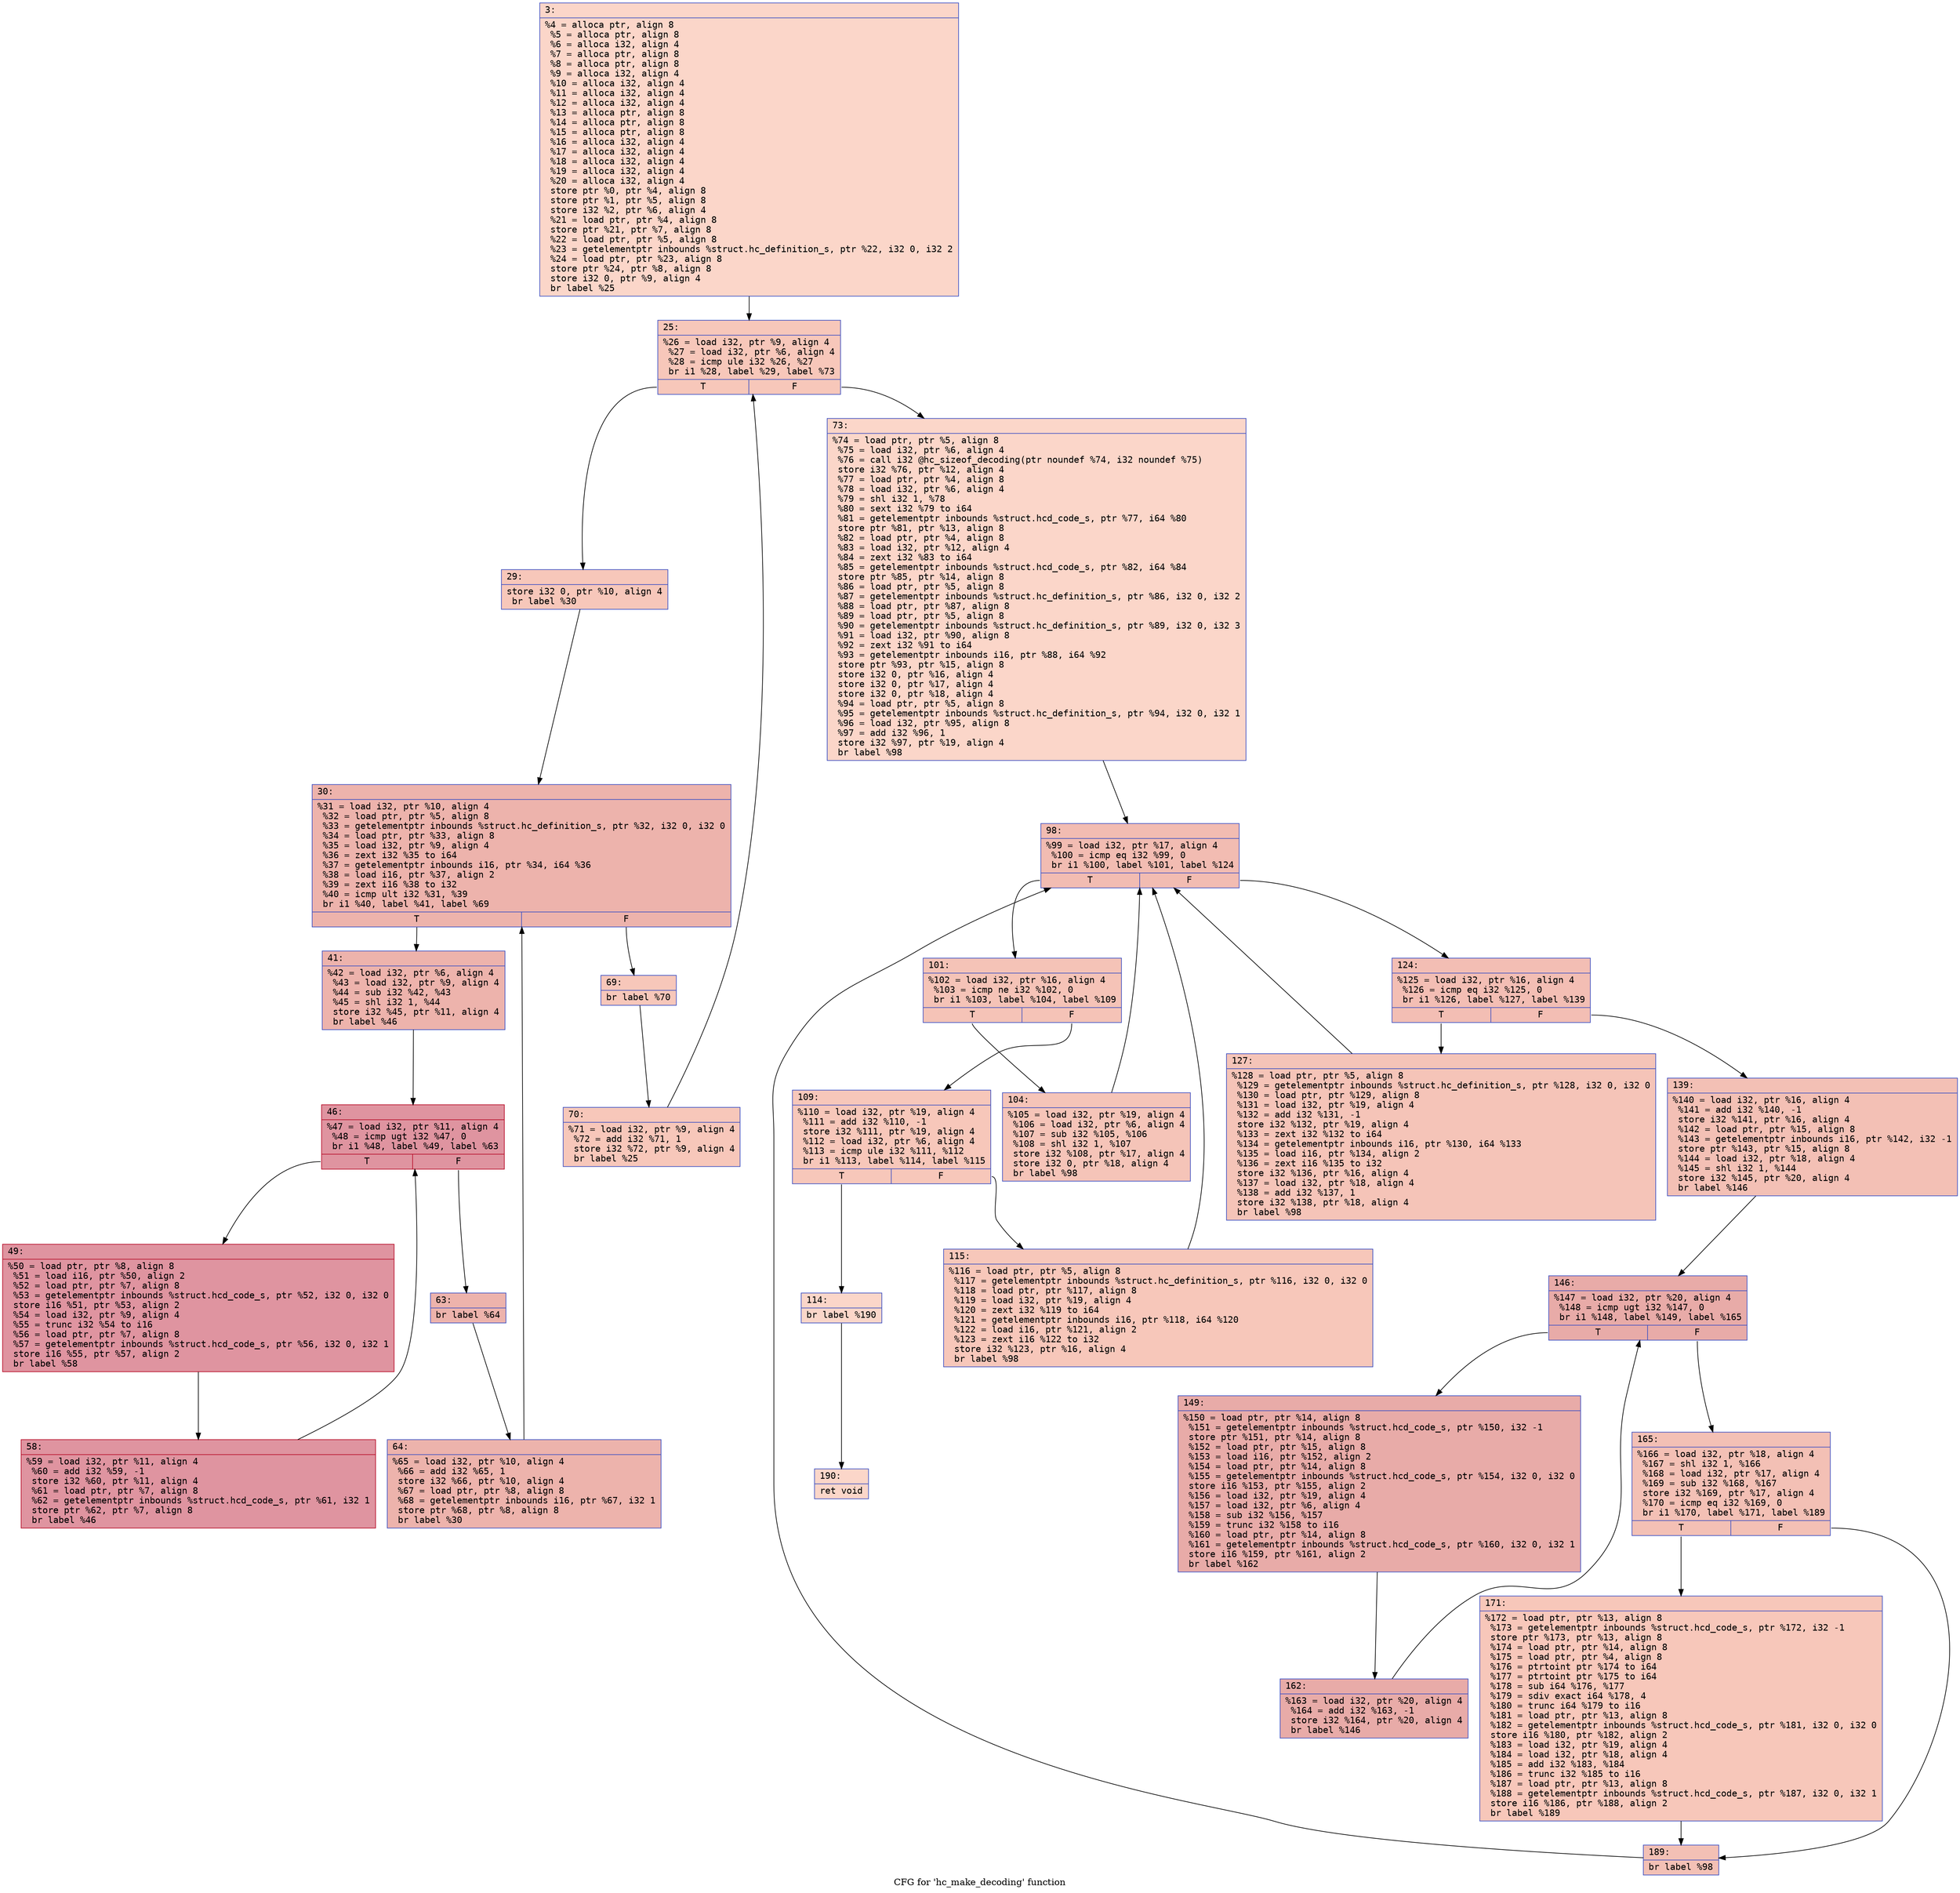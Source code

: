 digraph "CFG for 'hc_make_decoding' function" {
	label="CFG for 'hc_make_decoding' function";

	Node0x600000198fa0 [shape=record,color="#3d50c3ff", style=filled, fillcolor="#f6a38570" fontname="Courier",label="{3:\l|  %4 = alloca ptr, align 8\l  %5 = alloca ptr, align 8\l  %6 = alloca i32, align 4\l  %7 = alloca ptr, align 8\l  %8 = alloca ptr, align 8\l  %9 = alloca i32, align 4\l  %10 = alloca i32, align 4\l  %11 = alloca i32, align 4\l  %12 = alloca i32, align 4\l  %13 = alloca ptr, align 8\l  %14 = alloca ptr, align 8\l  %15 = alloca ptr, align 8\l  %16 = alloca i32, align 4\l  %17 = alloca i32, align 4\l  %18 = alloca i32, align 4\l  %19 = alloca i32, align 4\l  %20 = alloca i32, align 4\l  store ptr %0, ptr %4, align 8\l  store ptr %1, ptr %5, align 8\l  store i32 %2, ptr %6, align 4\l  %21 = load ptr, ptr %4, align 8\l  store ptr %21, ptr %7, align 8\l  %22 = load ptr, ptr %5, align 8\l  %23 = getelementptr inbounds %struct.hc_definition_s, ptr %22, i32 0, i32 2\l  %24 = load ptr, ptr %23, align 8\l  store ptr %24, ptr %8, align 8\l  store i32 0, ptr %9, align 4\l  br label %25\l}"];
	Node0x600000198fa0 -> Node0x600000198ff0[tooltip="3 -> 25\nProbability 100.00%" ];
	Node0x600000198ff0 [shape=record,color="#3d50c3ff", style=filled, fillcolor="#ec7f6370" fontname="Courier",label="{25:\l|  %26 = load i32, ptr %9, align 4\l  %27 = load i32, ptr %6, align 4\l  %28 = icmp ule i32 %26, %27\l  br i1 %28, label %29, label %73\l|{<s0>T|<s1>F}}"];
	Node0x600000198ff0:s0 -> Node0x600000199040[tooltip="25 -> 29\nProbability 96.88%" ];
	Node0x600000198ff0:s1 -> Node0x600000199360[tooltip="25 -> 73\nProbability 3.12%" ];
	Node0x600000199040 [shape=record,color="#3d50c3ff", style=filled, fillcolor="#ec7f6370" fontname="Courier",label="{29:\l|  store i32 0, ptr %10, align 4\l  br label %30\l}"];
	Node0x600000199040 -> Node0x600000199090[tooltip="29 -> 30\nProbability 100.00%" ];
	Node0x600000199090 [shape=record,color="#3d50c3ff", style=filled, fillcolor="#d6524470" fontname="Courier",label="{30:\l|  %31 = load i32, ptr %10, align 4\l  %32 = load ptr, ptr %5, align 8\l  %33 = getelementptr inbounds %struct.hc_definition_s, ptr %32, i32 0, i32 0\l  %34 = load ptr, ptr %33, align 8\l  %35 = load i32, ptr %9, align 4\l  %36 = zext i32 %35 to i64\l  %37 = getelementptr inbounds i16, ptr %34, i64 %36\l  %38 = load i16, ptr %37, align 2\l  %39 = zext i16 %38 to i32\l  %40 = icmp ult i32 %31, %39\l  br i1 %40, label %41, label %69\l|{<s0>T|<s1>F}}"];
	Node0x600000199090:s0 -> Node0x6000001990e0[tooltip="30 -> 41\nProbability 96.88%" ];
	Node0x600000199090:s1 -> Node0x6000001992c0[tooltip="30 -> 69\nProbability 3.12%" ];
	Node0x6000001990e0 [shape=record,color="#3d50c3ff", style=filled, fillcolor="#d6524470" fontname="Courier",label="{41:\l|  %42 = load i32, ptr %6, align 4\l  %43 = load i32, ptr %9, align 4\l  %44 = sub i32 %42, %43\l  %45 = shl i32 1, %44\l  store i32 %45, ptr %11, align 4\l  br label %46\l}"];
	Node0x6000001990e0 -> Node0x600000199130[tooltip="41 -> 46\nProbability 100.00%" ];
	Node0x600000199130 [shape=record,color="#b70d28ff", style=filled, fillcolor="#b70d2870" fontname="Courier",label="{46:\l|  %47 = load i32, ptr %11, align 4\l  %48 = icmp ugt i32 %47, 0\l  br i1 %48, label %49, label %63\l|{<s0>T|<s1>F}}"];
	Node0x600000199130:s0 -> Node0x600000199180[tooltip="46 -> 49\nProbability 96.88%" ];
	Node0x600000199130:s1 -> Node0x600000199220[tooltip="46 -> 63\nProbability 3.12%" ];
	Node0x600000199180 [shape=record,color="#b70d28ff", style=filled, fillcolor="#b70d2870" fontname="Courier",label="{49:\l|  %50 = load ptr, ptr %8, align 8\l  %51 = load i16, ptr %50, align 2\l  %52 = load ptr, ptr %7, align 8\l  %53 = getelementptr inbounds %struct.hcd_code_s, ptr %52, i32 0, i32 0\l  store i16 %51, ptr %53, align 2\l  %54 = load i32, ptr %9, align 4\l  %55 = trunc i32 %54 to i16\l  %56 = load ptr, ptr %7, align 8\l  %57 = getelementptr inbounds %struct.hcd_code_s, ptr %56, i32 0, i32 1\l  store i16 %55, ptr %57, align 2\l  br label %58\l}"];
	Node0x600000199180 -> Node0x6000001991d0[tooltip="49 -> 58\nProbability 100.00%" ];
	Node0x6000001991d0 [shape=record,color="#b70d28ff", style=filled, fillcolor="#b70d2870" fontname="Courier",label="{58:\l|  %59 = load i32, ptr %11, align 4\l  %60 = add i32 %59, -1\l  store i32 %60, ptr %11, align 4\l  %61 = load ptr, ptr %7, align 8\l  %62 = getelementptr inbounds %struct.hcd_code_s, ptr %61, i32 1\l  store ptr %62, ptr %7, align 8\l  br label %46\l}"];
	Node0x6000001991d0 -> Node0x600000199130[tooltip="58 -> 46\nProbability 100.00%" ];
	Node0x600000199220 [shape=record,color="#3d50c3ff", style=filled, fillcolor="#d6524470" fontname="Courier",label="{63:\l|  br label %64\l}"];
	Node0x600000199220 -> Node0x600000199270[tooltip="63 -> 64\nProbability 100.00%" ];
	Node0x600000199270 [shape=record,color="#3d50c3ff", style=filled, fillcolor="#d6524470" fontname="Courier",label="{64:\l|  %65 = load i32, ptr %10, align 4\l  %66 = add i32 %65, 1\l  store i32 %66, ptr %10, align 4\l  %67 = load ptr, ptr %8, align 8\l  %68 = getelementptr inbounds i16, ptr %67, i32 1\l  store ptr %68, ptr %8, align 8\l  br label %30\l}"];
	Node0x600000199270 -> Node0x600000199090[tooltip="64 -> 30\nProbability 100.00%" ];
	Node0x6000001992c0 [shape=record,color="#3d50c3ff", style=filled, fillcolor="#ec7f6370" fontname="Courier",label="{69:\l|  br label %70\l}"];
	Node0x6000001992c0 -> Node0x600000199310[tooltip="69 -> 70\nProbability 100.00%" ];
	Node0x600000199310 [shape=record,color="#3d50c3ff", style=filled, fillcolor="#ec7f6370" fontname="Courier",label="{70:\l|  %71 = load i32, ptr %9, align 4\l  %72 = add i32 %71, 1\l  store i32 %72, ptr %9, align 4\l  br label %25\l}"];
	Node0x600000199310 -> Node0x600000198ff0[tooltip="70 -> 25\nProbability 100.00%" ];
	Node0x600000199360 [shape=record,color="#3d50c3ff", style=filled, fillcolor="#f6a38570" fontname="Courier",label="{73:\l|  %74 = load ptr, ptr %5, align 8\l  %75 = load i32, ptr %6, align 4\l  %76 = call i32 @hc_sizeof_decoding(ptr noundef %74, i32 noundef %75)\l  store i32 %76, ptr %12, align 4\l  %77 = load ptr, ptr %4, align 8\l  %78 = load i32, ptr %6, align 4\l  %79 = shl i32 1, %78\l  %80 = sext i32 %79 to i64\l  %81 = getelementptr inbounds %struct.hcd_code_s, ptr %77, i64 %80\l  store ptr %81, ptr %13, align 8\l  %82 = load ptr, ptr %4, align 8\l  %83 = load i32, ptr %12, align 4\l  %84 = zext i32 %83 to i64\l  %85 = getelementptr inbounds %struct.hcd_code_s, ptr %82, i64 %84\l  store ptr %85, ptr %14, align 8\l  %86 = load ptr, ptr %5, align 8\l  %87 = getelementptr inbounds %struct.hc_definition_s, ptr %86, i32 0, i32 2\l  %88 = load ptr, ptr %87, align 8\l  %89 = load ptr, ptr %5, align 8\l  %90 = getelementptr inbounds %struct.hc_definition_s, ptr %89, i32 0, i32 3\l  %91 = load i32, ptr %90, align 8\l  %92 = zext i32 %91 to i64\l  %93 = getelementptr inbounds i16, ptr %88, i64 %92\l  store ptr %93, ptr %15, align 8\l  store i32 0, ptr %16, align 4\l  store i32 0, ptr %17, align 4\l  store i32 0, ptr %18, align 4\l  %94 = load ptr, ptr %5, align 8\l  %95 = getelementptr inbounds %struct.hc_definition_s, ptr %94, i32 0, i32 1\l  %96 = load i32, ptr %95, align 8\l  %97 = add i32 %96, 1\l  store i32 %97, ptr %19, align 4\l  br label %98\l}"];
	Node0x600000199360 -> Node0x6000001993b0[tooltip="73 -> 98\nProbability 100.00%" ];
	Node0x6000001993b0 [shape=record,color="#3d50c3ff", style=filled, fillcolor="#e1675170" fontname="Courier",label="{98:\l|  %99 = load i32, ptr %17, align 4\l  %100 = icmp eq i32 %99, 0\l  br i1 %100, label %101, label %124\l|{<s0>T|<s1>F}}"];
	Node0x6000001993b0:s0 -> Node0x600000199400[tooltip="98 -> 101\nProbability 37.50%" ];
	Node0x6000001993b0:s1 -> Node0x600000199590[tooltip="98 -> 124\nProbability 62.50%" ];
	Node0x600000199400 [shape=record,color="#3d50c3ff", style=filled, fillcolor="#e8765c70" fontname="Courier",label="{101:\l|  %102 = load i32, ptr %16, align 4\l  %103 = icmp ne i32 %102, 0\l  br i1 %103, label %104, label %109\l|{<s0>T|<s1>F}}"];
	Node0x600000199400:s0 -> Node0x600000199450[tooltip="101 -> 104\nProbability 62.50%" ];
	Node0x600000199400:s1 -> Node0x6000001994a0[tooltip="101 -> 109\nProbability 37.50%" ];
	Node0x600000199450 [shape=record,color="#3d50c3ff", style=filled, fillcolor="#e97a5f70" fontname="Courier",label="{104:\l|  %105 = load i32, ptr %19, align 4\l  %106 = load i32, ptr %6, align 4\l  %107 = sub i32 %105, %106\l  %108 = shl i32 1, %107\l  store i32 %108, ptr %17, align 4\l  store i32 0, ptr %18, align 4\l  br label %98\l}"];
	Node0x600000199450 -> Node0x6000001993b0[tooltip="104 -> 98\nProbability 100.00%" ];
	Node0x6000001994a0 [shape=record,color="#3d50c3ff", style=filled, fillcolor="#ec7f6370" fontname="Courier",label="{109:\l|  %110 = load i32, ptr %19, align 4\l  %111 = add i32 %110, -1\l  store i32 %111, ptr %19, align 4\l  %112 = load i32, ptr %6, align 4\l  %113 = icmp ule i32 %111, %112\l  br i1 %113, label %114, label %115\l|{<s0>T|<s1>F}}"];
	Node0x6000001994a0:s0 -> Node0x6000001994f0[tooltip="109 -> 114\nProbability 3.12%" ];
	Node0x6000001994a0:s1 -> Node0x600000199540[tooltip="109 -> 115\nProbability 96.88%" ];
	Node0x6000001994f0 [shape=record,color="#3d50c3ff", style=filled, fillcolor="#f6a38570" fontname="Courier",label="{114:\l|  br label %190\l}"];
	Node0x6000001994f0 -> Node0x600000199860[tooltip="114 -> 190\nProbability 100.00%" ];
	Node0x600000199540 [shape=record,color="#3d50c3ff", style=filled, fillcolor="#ec7f6370" fontname="Courier",label="{115:\l|  %116 = load ptr, ptr %5, align 8\l  %117 = getelementptr inbounds %struct.hc_definition_s, ptr %116, i32 0, i32 0\l  %118 = load ptr, ptr %117, align 8\l  %119 = load i32, ptr %19, align 4\l  %120 = zext i32 %119 to i64\l  %121 = getelementptr inbounds i16, ptr %118, i64 %120\l  %122 = load i16, ptr %121, align 2\l  %123 = zext i16 %122 to i32\l  store i32 %123, ptr %16, align 4\l  br label %98\l}"];
	Node0x600000199540 -> Node0x6000001993b0[tooltip="115 -> 98\nProbability 100.00%" ];
	Node0x600000199590 [shape=record,color="#3d50c3ff", style=filled, fillcolor="#e36c5570" fontname="Courier",label="{124:\l|  %125 = load i32, ptr %16, align 4\l  %126 = icmp eq i32 %125, 0\l  br i1 %126, label %127, label %139\l|{<s0>T|<s1>F}}"];
	Node0x600000199590:s0 -> Node0x6000001995e0[tooltip="124 -> 127\nProbability 37.50%" ];
	Node0x600000199590:s1 -> Node0x600000199630[tooltip="124 -> 139\nProbability 62.50%" ];
	Node0x6000001995e0 [shape=record,color="#3d50c3ff", style=filled, fillcolor="#e97a5f70" fontname="Courier",label="{127:\l|  %128 = load ptr, ptr %5, align 8\l  %129 = getelementptr inbounds %struct.hc_definition_s, ptr %128, i32 0, i32 0\l  %130 = load ptr, ptr %129, align 8\l  %131 = load i32, ptr %19, align 4\l  %132 = add i32 %131, -1\l  store i32 %132, ptr %19, align 4\l  %133 = zext i32 %132 to i64\l  %134 = getelementptr inbounds i16, ptr %130, i64 %133\l  %135 = load i16, ptr %134, align 2\l  %136 = zext i16 %135 to i32\l  store i32 %136, ptr %16, align 4\l  %137 = load i32, ptr %18, align 4\l  %138 = add i32 %137, 1\l  store i32 %138, ptr %18, align 4\l  br label %98\l}"];
	Node0x6000001995e0 -> Node0x6000001993b0[tooltip="127 -> 98\nProbability 100.00%" ];
	Node0x600000199630 [shape=record,color="#3d50c3ff", style=filled, fillcolor="#e5705870" fontname="Courier",label="{139:\l|  %140 = load i32, ptr %16, align 4\l  %141 = add i32 %140, -1\l  store i32 %141, ptr %16, align 4\l  %142 = load ptr, ptr %15, align 8\l  %143 = getelementptr inbounds i16, ptr %142, i32 -1\l  store ptr %143, ptr %15, align 8\l  %144 = load i32, ptr %18, align 4\l  %145 = shl i32 1, %144\l  store i32 %145, ptr %20, align 4\l  br label %146\l}"];
	Node0x600000199630 -> Node0x600000199680[tooltip="139 -> 146\nProbability 100.00%" ];
	Node0x600000199680 [shape=record,color="#3d50c3ff", style=filled, fillcolor="#cc403a70" fontname="Courier",label="{146:\l|  %147 = load i32, ptr %20, align 4\l  %148 = icmp ugt i32 %147, 0\l  br i1 %148, label %149, label %165\l|{<s0>T|<s1>F}}"];
	Node0x600000199680:s0 -> Node0x6000001996d0[tooltip="146 -> 149\nProbability 96.88%" ];
	Node0x600000199680:s1 -> Node0x600000199770[tooltip="146 -> 165\nProbability 3.12%" ];
	Node0x6000001996d0 [shape=record,color="#3d50c3ff", style=filled, fillcolor="#cc403a70" fontname="Courier",label="{149:\l|  %150 = load ptr, ptr %14, align 8\l  %151 = getelementptr inbounds %struct.hcd_code_s, ptr %150, i32 -1\l  store ptr %151, ptr %14, align 8\l  %152 = load ptr, ptr %15, align 8\l  %153 = load i16, ptr %152, align 2\l  %154 = load ptr, ptr %14, align 8\l  %155 = getelementptr inbounds %struct.hcd_code_s, ptr %154, i32 0, i32 0\l  store i16 %153, ptr %155, align 2\l  %156 = load i32, ptr %19, align 4\l  %157 = load i32, ptr %6, align 4\l  %158 = sub i32 %156, %157\l  %159 = trunc i32 %158 to i16\l  %160 = load ptr, ptr %14, align 8\l  %161 = getelementptr inbounds %struct.hcd_code_s, ptr %160, i32 0, i32 1\l  store i16 %159, ptr %161, align 2\l  br label %162\l}"];
	Node0x6000001996d0 -> Node0x600000199720[tooltip="149 -> 162\nProbability 100.00%" ];
	Node0x600000199720 [shape=record,color="#3d50c3ff", style=filled, fillcolor="#cc403a70" fontname="Courier",label="{162:\l|  %163 = load i32, ptr %20, align 4\l  %164 = add i32 %163, -1\l  store i32 %164, ptr %20, align 4\l  br label %146\l}"];
	Node0x600000199720 -> Node0x600000199680[tooltip="162 -> 146\nProbability 100.00%" ];
	Node0x600000199770 [shape=record,color="#3d50c3ff", style=filled, fillcolor="#e5705870" fontname="Courier",label="{165:\l|  %166 = load i32, ptr %18, align 4\l  %167 = shl i32 1, %166\l  %168 = load i32, ptr %17, align 4\l  %169 = sub i32 %168, %167\l  store i32 %169, ptr %17, align 4\l  %170 = icmp eq i32 %169, 0\l  br i1 %170, label %171, label %189\l|{<s0>T|<s1>F}}"];
	Node0x600000199770:s0 -> Node0x6000001997c0[tooltip="165 -> 171\nProbability 37.50%" ];
	Node0x600000199770:s1 -> Node0x600000199810[tooltip="165 -> 189\nProbability 62.50%" ];
	Node0x6000001997c0 [shape=record,color="#3d50c3ff", style=filled, fillcolor="#ec7f6370" fontname="Courier",label="{171:\l|  %172 = load ptr, ptr %13, align 8\l  %173 = getelementptr inbounds %struct.hcd_code_s, ptr %172, i32 -1\l  store ptr %173, ptr %13, align 8\l  %174 = load ptr, ptr %14, align 8\l  %175 = load ptr, ptr %4, align 8\l  %176 = ptrtoint ptr %174 to i64\l  %177 = ptrtoint ptr %175 to i64\l  %178 = sub i64 %176, %177\l  %179 = sdiv exact i64 %178, 4\l  %180 = trunc i64 %179 to i16\l  %181 = load ptr, ptr %13, align 8\l  %182 = getelementptr inbounds %struct.hcd_code_s, ptr %181, i32 0, i32 0\l  store i16 %180, ptr %182, align 2\l  %183 = load i32, ptr %19, align 4\l  %184 = load i32, ptr %18, align 4\l  %185 = add i32 %183, %184\l  %186 = trunc i32 %185 to i16\l  %187 = load ptr, ptr %13, align 8\l  %188 = getelementptr inbounds %struct.hcd_code_s, ptr %187, i32 0, i32 1\l  store i16 %186, ptr %188, align 2\l  br label %189\l}"];
	Node0x6000001997c0 -> Node0x600000199810[tooltip="171 -> 189\nProbability 100.00%" ];
	Node0x600000199810 [shape=record,color="#3d50c3ff", style=filled, fillcolor="#e5705870" fontname="Courier",label="{189:\l|  br label %98\l}"];
	Node0x600000199810 -> Node0x6000001993b0[tooltip="189 -> 98\nProbability 100.00%" ];
	Node0x600000199860 [shape=record,color="#3d50c3ff", style=filled, fillcolor="#f6a38570" fontname="Courier",label="{190:\l|  ret void\l}"];
}
